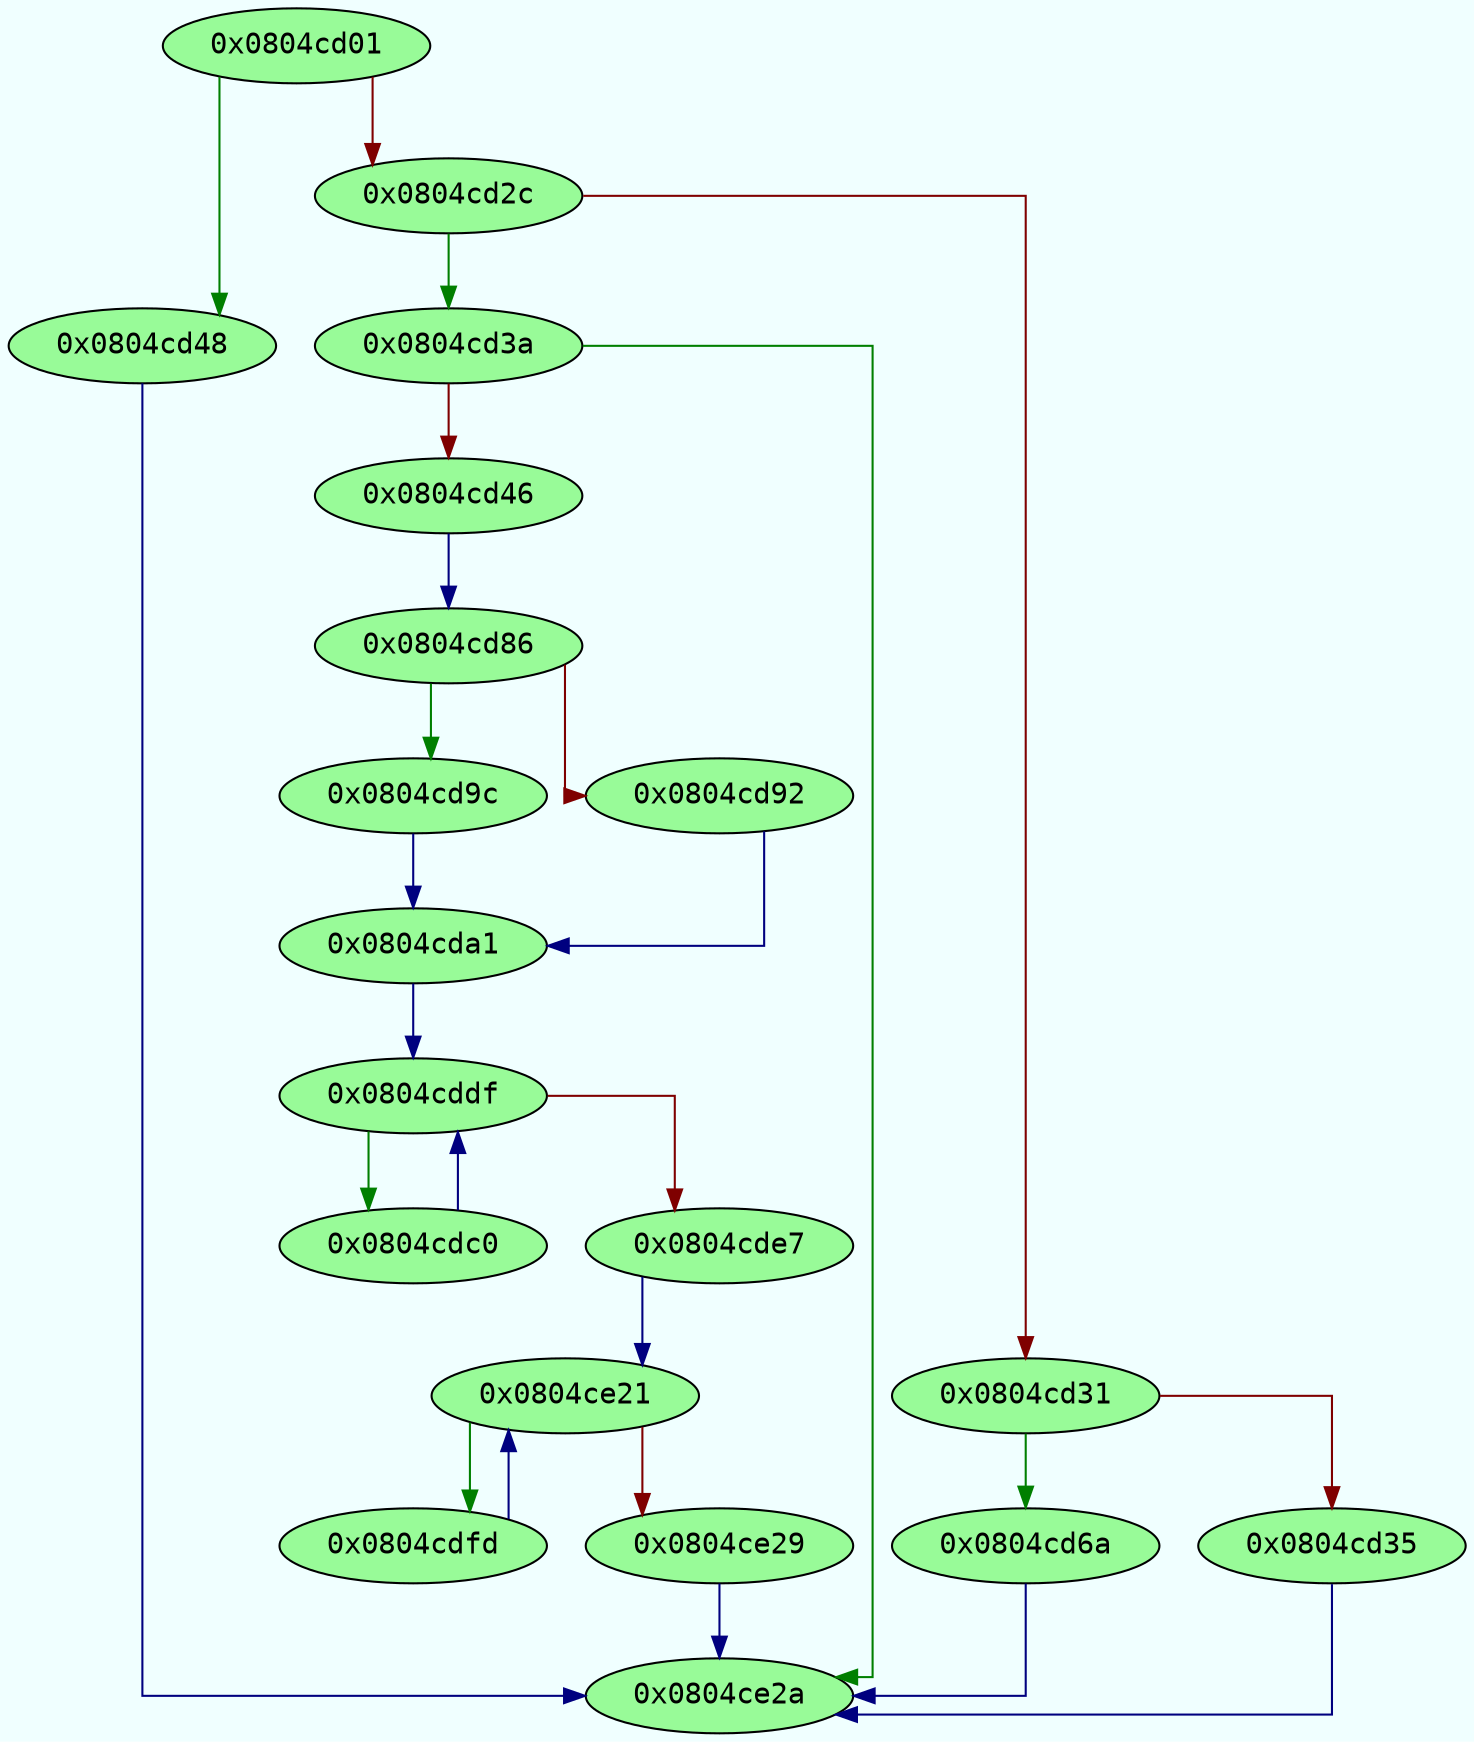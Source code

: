 digraph code {
	graph [bgcolor=azure fontsize=8 fontname="Courier" splines="ortho"];
	node [fillcolor=gray style=filled];
	edge [arrowhead="normal"];
	"0x0804cd01" -> "0x0804cd48" [color="#007f00"];
	"0x0804cd01" -> "0x0804cd2c" [color="#7f0000"];
	"0x0804cd01" [URL="sym.pn/0x0804cd01", fillcolor="palegreen",color="black", fontname="Courier",label="0x0804cd01"]
	"0x0804cd2c" -> "0x0804cd3a" [color="#007f00"];
	"0x0804cd2c" -> "0x0804cd31" [color="#7f0000"];
	"0x0804cd2c" [URL="sym.pn/0x0804cd2c", fillcolor="palegreen",color="black", fontname="Courier",label="0x0804cd2c"]
	"0x0804cd31" -> "0x0804cd6a" [color="#007f00"];
	"0x0804cd31" -> "0x0804cd35" [color="#7f0000"];
	"0x0804cd31" [URL="sym.pn/0x0804cd31", fillcolor="palegreen",color="black", fontname="Courier",label="0x0804cd31"]
	"0x0804cd35" -> "0x0804ce2a" [color="#00007f"];
	"0x0804cd35" [URL="sym.pn/0x0804cd35", fillcolor="palegreen",color="black", fontname="Courier",label="0x0804cd35"]
	"0x0804cd3a" -> "0x0804ce2a" [color="#007f00"];
	"0x0804cd3a" -> "0x0804cd46" [color="#7f0000"];
	"0x0804cd3a" [URL="sym.pn/0x0804cd3a", fillcolor="palegreen",color="black", fontname="Courier",label="0x0804cd3a"]
	"0x0804cd46" -> "0x0804cd86" [color="#00007f"];
	"0x0804cd46" [URL="sym.pn/0x0804cd46", fillcolor="palegreen",color="black", fontname="Courier",label="0x0804cd46"]
	"0x0804cd48" -> "0x0804ce2a" [color="#00007f"];
	"0x0804cd48" [URL="sym.pn/0x0804cd48", fillcolor="palegreen",color="black", fontname="Courier",label="0x0804cd48"]
	"0x0804cd6a" -> "0x0804ce2a" [color="#00007f"];
	"0x0804cd6a" [URL="sym.pn/0x0804cd6a", fillcolor="palegreen",color="black", fontname="Courier",label="0x0804cd6a"]
	"0x0804cd86" -> "0x0804cd9c" [color="#007f00"];
	"0x0804cd86" -> "0x0804cd92" [color="#7f0000"];
	"0x0804cd86" [URL="sym.pn/0x0804cd86", fillcolor="palegreen",color="black", fontname="Courier",label="0x0804cd86"]
	"0x0804cd92" -> "0x0804cda1" [color="#00007f"];
	"0x0804cd92" [URL="sym.pn/0x0804cd92", fillcolor="palegreen",color="black", fontname="Courier",label="0x0804cd92"]
	"0x0804cd9c" -> "0x0804cda1" [color="#00007f"];
	"0x0804cd9c" [URL="sym.pn/0x0804cd9c", fillcolor="palegreen",color="black", fontname="Courier",label="0x0804cd9c"]
	"0x0804cda1" -> "0x0804cddf" [color="#00007f"];
	"0x0804cda1" [URL="sym.pn/0x0804cda1", fillcolor="palegreen",color="black", fontname="Courier",label="0x0804cda1"]
	"0x0804cdc0" -> "0x0804cddf" [color="#00007f"];
	"0x0804cdc0" [URL="sym.pn/0x0804cdc0", fillcolor="palegreen",color="black", fontname="Courier",label="0x0804cdc0"]
	"0x0804cddf" -> "0x0804cdc0" [color="#007f00"];
	"0x0804cddf" -> "0x0804cde7" [color="#7f0000"];
	"0x0804cddf" [URL="sym.pn/0x0804cddf", fillcolor="palegreen",color="black", fontname="Courier",label="0x0804cddf"]
	"0x0804cde7" -> "0x0804ce21" [color="#00007f"];
	"0x0804cde7" [URL="sym.pn/0x0804cde7", fillcolor="palegreen",color="black", fontname="Courier",label="0x0804cde7"]
	"0x0804cdfd" -> "0x0804ce21" [color="#00007f"];
	"0x0804cdfd" [URL="sym.pn/0x0804cdfd", fillcolor="palegreen",color="black", fontname="Courier",label="0x0804cdfd"]
	"0x0804ce21" -> "0x0804cdfd" [color="#007f00"];
	"0x0804ce21" -> "0x0804ce29" [color="#7f0000"];
	"0x0804ce21" [URL="sym.pn/0x0804ce21", fillcolor="palegreen",color="black", fontname="Courier",label="0x0804ce21"]
	"0x0804ce29" -> "0x0804ce2a" [color="#00007f"];
	"0x0804ce29" [URL="sym.pn/0x0804ce29", fillcolor="palegreen",color="black", fontname="Courier",label="0x0804ce29"]
	"0x0804ce2a" [URL="sym.pn/0x0804ce2a", fillcolor="palegreen",color="black", fontname="Courier",label="0x0804ce2a"]
}
